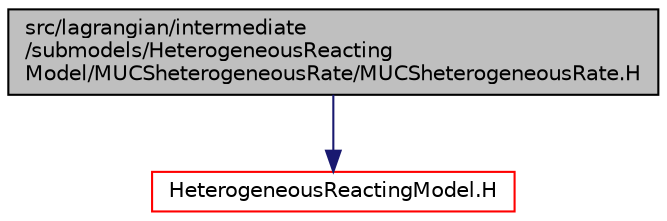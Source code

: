 digraph "src/lagrangian/intermediate/submodels/HeterogeneousReactingModel/MUCSheterogeneousRate/MUCSheterogeneousRate.H"
{
  bgcolor="transparent";
  edge [fontname="Helvetica",fontsize="10",labelfontname="Helvetica",labelfontsize="10"];
  node [fontname="Helvetica",fontsize="10",shape=record];
  Node1 [label="src/lagrangian/intermediate\l/submodels/HeterogeneousReacting\lModel/MUCSheterogeneousRate/MUCSheterogeneousRate.H",height=0.2,width=0.4,color="black", fillcolor="grey75", style="filled" fontcolor="black"];
  Node1 -> Node2 [color="midnightblue",fontsize="10",style="solid",fontname="Helvetica"];
  Node2 [label="HeterogeneousReactingModel.H",height=0.2,width=0.4,color="red",URL="$HeterogeneousReactingModel_8H.html"];
}
